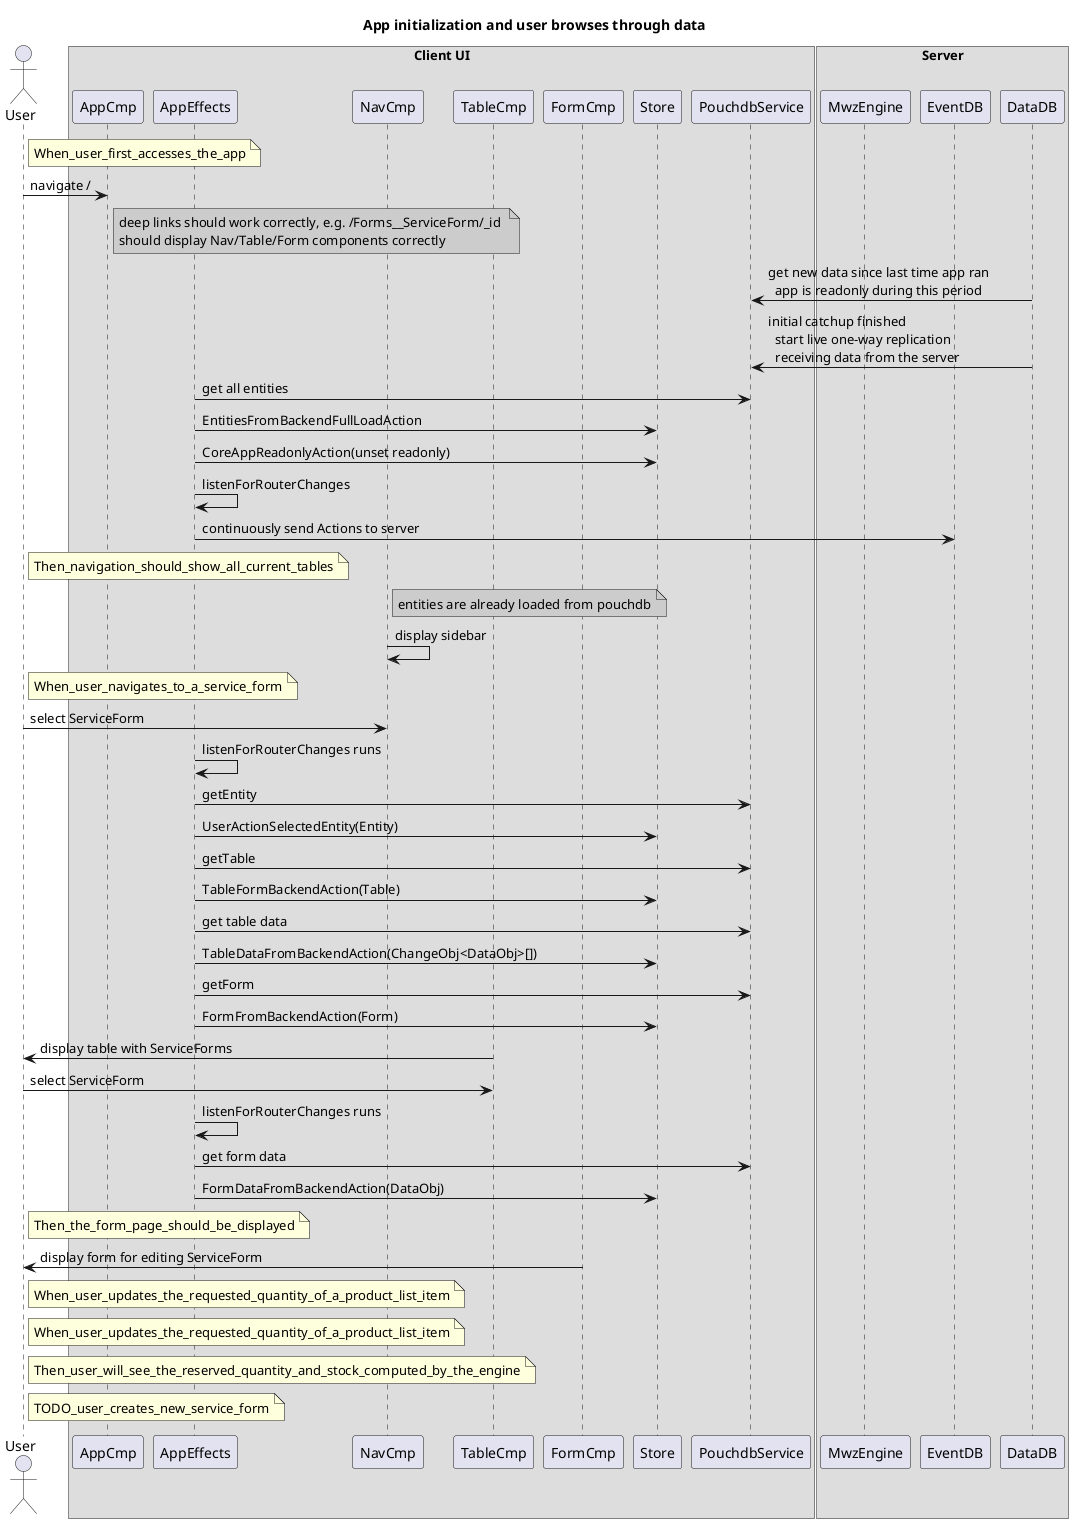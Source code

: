 @startuml init_and_view_flows

title App initialization and user browses through data

actor User
box "Client UI"
    participant AppCmp
    participant AppEffects
    participant NavCmp
    participant TableCmp
    participant FormCmp
    participant Store
    participant PouchdbService
end box
box "Server"
    participant MwzEngine
    participant EventDB
    participant DataDB
end box

note right of User: When_user_first_accesses_the_app
User -> AppCmp: navigate /
note right of AppCmp #CCCCCC
deep links should work correctly, e.g. /Forms__ServiceForm/_id 
should display Nav/Table/Form components correctly
end note

PouchdbService <- DataDB: get new data since last time app ran\n\
  app is readonly during this period
PouchdbService <- DataDB: initial catchup finished\n\
  start live one-way replication\n\
  receiving data from the server

AppEffects -> PouchdbService: get all entities
AppEffects -> Store: EntitiesFromBackendFullLoadAction
AppEffects -> Store: CoreAppReadonlyAction(unset readonly)
AppEffects -> AppEffects: listenForRouterChanges
AppEffects -> EventDB: continuously send Actions to server

note right of User: Then_navigation_should_show_all_current_tables
note right of NavCmp #CCCCCC: entities are already loaded from pouchdb
NavCmp -> NavCmp: display sidebar

note right of User: When_user_navigates_to_a_service_form

User -> NavCmp: select ServiceForm
AppEffects -> AppEffects: listenForRouterChanges runs
AppEffects -> PouchdbService: getEntity
AppEffects -> Store: UserActionSelectedEntity(Entity)
AppEffects -> PouchdbService: getTable
AppEffects -> Store: TableFormBackendAction(Table)
AppEffects -> PouchdbService: get table data
AppEffects -> Store: TableDataFromBackendAction(ChangeObj<DataObj>[])
AppEffects -> PouchdbService: getForm
AppEffects -> Store: FormFromBackendAction(Form)

User <- TableCmp: display table with ServiceForms
User -> TableCmp: select ServiceForm

AppEffects -> AppEffects: listenForRouterChanges runs
AppEffects -> PouchdbService: get form data
AppEffects -> Store: FormDataFromBackendAction(DataObj)

note right of User: Then_the_form_page_should_be_displayed
User <- FormCmp: display form for editing ServiceForm

note right of User: When_user_updates_the_requested_quantity_of_a_product_list_item
note right of User: When_user_updates_the_requested_quantity_of_a_product_list_item
note right of User: Then_user_will_see_the_reserved_quantity_and_stock_computed_by_the_engine
note right of User: TODO_user_creates_new_service_form

@enduml
